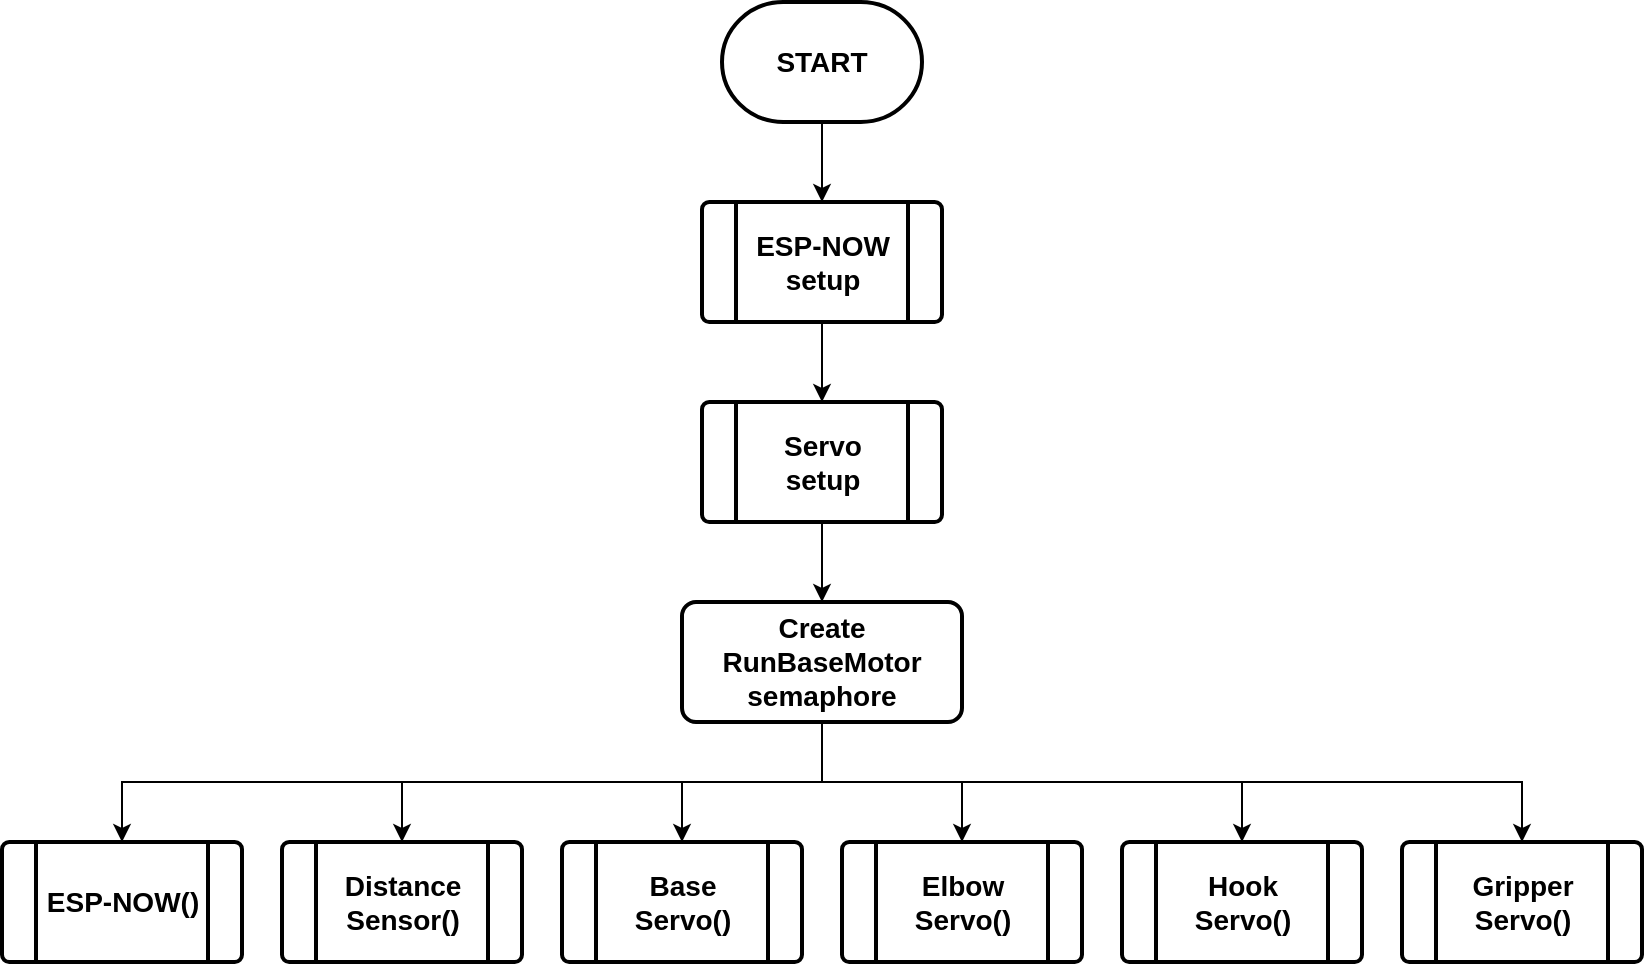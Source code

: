 <mxfile version="24.6.4" type="device" pages="4">
  <diagram name="Main" id="xKO3rOzYl2tXMQn7w2Q7">
    <mxGraphModel dx="1932" dy="654" grid="1" gridSize="10" guides="1" tooltips="1" connect="1" arrows="1" fold="1" page="1" pageScale="1" pageWidth="827" pageHeight="1169" math="0" shadow="0">
      <root>
        <mxCell id="0" />
        <mxCell id="1" parent="0" />
        <mxCell id="D9keEGk7cFVkovoU4lrc-7" style="edgeStyle=orthogonalEdgeStyle;rounded=0;orthogonalLoop=1;jettySize=auto;html=1;entryX=0.5;entryY=0;entryDx=0;entryDy=0;fontSize=14;" edge="1" parent="1" source="D9keEGk7cFVkovoU4lrc-1" target="D9keEGk7cFVkovoU4lrc-2">
          <mxGeometry relative="1" as="geometry" />
        </mxCell>
        <mxCell id="D9keEGk7cFVkovoU4lrc-1" value="&lt;b style=&quot;font-size: 14px;&quot;&gt;START&lt;/b&gt;" style="strokeWidth=2;html=1;shape=mxgraph.flowchart.terminator;whiteSpace=wrap;fontSize=14;" vertex="1" parent="1">
          <mxGeometry x="360" y="300" width="100" height="60" as="geometry" />
        </mxCell>
        <mxCell id="D9keEGk7cFVkovoU4lrc-8" style="edgeStyle=orthogonalEdgeStyle;rounded=0;orthogonalLoop=1;jettySize=auto;html=1;entryX=0.5;entryY=0;entryDx=0;entryDy=0;fontSize=14;" edge="1" parent="1" source="D9keEGk7cFVkovoU4lrc-2" target="D9keEGk7cFVkovoU4lrc-3">
          <mxGeometry relative="1" as="geometry" />
        </mxCell>
        <mxCell id="D9keEGk7cFVkovoU4lrc-2" value="" style="verticalLabelPosition=bottom;verticalAlign=top;html=1;shape=process;whiteSpace=wrap;rounded=1;size=0.14;arcSize=6;strokeWidth=2;fontSize=14;" vertex="1" parent="1">
          <mxGeometry x="350" y="400" width="120" height="60" as="geometry" />
        </mxCell>
        <mxCell id="D9keEGk7cFVkovoU4lrc-11" value="" style="edgeStyle=orthogonalEdgeStyle;rounded=0;orthogonalLoop=1;jettySize=auto;html=1;fontSize=14;" edge="1" parent="1" source="D9keEGk7cFVkovoU4lrc-3" target="D9keEGk7cFVkovoU4lrc-10">
          <mxGeometry relative="1" as="geometry" />
        </mxCell>
        <mxCell id="D9keEGk7cFVkovoU4lrc-3" value="" style="verticalLabelPosition=bottom;verticalAlign=top;html=1;shape=process;whiteSpace=wrap;rounded=1;size=0.14;arcSize=6;strokeWidth=2;fontSize=14;" vertex="1" parent="1">
          <mxGeometry x="350" y="500" width="120" height="60" as="geometry" />
        </mxCell>
        <mxCell id="D9keEGk7cFVkovoU4lrc-5" value="&lt;b style=&quot;font-size: 14px;&quot;&gt;ESP-NOW&lt;/b&gt;&lt;div style=&quot;font-size: 14px;&quot;&gt;&lt;b style=&quot;font-size: 14px;&quot;&gt;setup&lt;/b&gt;&lt;/div&gt;" style="text;html=1;align=center;verticalAlign=middle;resizable=0;points=[];autosize=1;strokeColor=none;fillColor=none;fontSize=14;" vertex="1" parent="1">
          <mxGeometry x="365" y="405" width="90" height="50" as="geometry" />
        </mxCell>
        <mxCell id="D9keEGk7cFVkovoU4lrc-9" value="&lt;b style=&quot;font-size: 14px;&quot;&gt;Servo&lt;/b&gt;&lt;div style=&quot;font-size: 14px;&quot;&gt;&lt;b style=&quot;font-size: 14px;&quot;&gt;setup&lt;/b&gt;&lt;/div&gt;" style="text;html=1;align=center;verticalAlign=middle;resizable=0;points=[];autosize=1;strokeColor=none;fillColor=none;fontSize=14;" vertex="1" parent="1">
          <mxGeometry x="380" y="505" width="60" height="50" as="geometry" />
        </mxCell>
        <mxCell id="D9keEGk7cFVkovoU4lrc-24" style="edgeStyle=orthogonalEdgeStyle;rounded=0;orthogonalLoop=1;jettySize=auto;html=1;" edge="1" parent="1" source="D9keEGk7cFVkovoU4lrc-10" target="D9keEGk7cFVkovoU4lrc-18">
          <mxGeometry relative="1" as="geometry">
            <Array as="points">
              <mxPoint x="410" y="690" />
              <mxPoint x="60" y="690" />
            </Array>
          </mxGeometry>
        </mxCell>
        <mxCell id="D9keEGk7cFVkovoU4lrc-25" style="edgeStyle=orthogonalEdgeStyle;rounded=0;orthogonalLoop=1;jettySize=auto;html=1;entryX=0.5;entryY=0;entryDx=0;entryDy=0;" edge="1" parent="1" source="D9keEGk7cFVkovoU4lrc-10" target="D9keEGk7cFVkovoU4lrc-12">
          <mxGeometry relative="1" as="geometry">
            <Array as="points">
              <mxPoint x="410" y="690" />
              <mxPoint x="200" y="690" />
            </Array>
          </mxGeometry>
        </mxCell>
        <mxCell id="D9keEGk7cFVkovoU4lrc-26" style="edgeStyle=orthogonalEdgeStyle;rounded=0;orthogonalLoop=1;jettySize=auto;html=1;entryX=0.5;entryY=0;entryDx=0;entryDy=0;" edge="1" parent="1" source="D9keEGk7cFVkovoU4lrc-10" target="D9keEGk7cFVkovoU4lrc-14">
          <mxGeometry relative="1" as="geometry" />
        </mxCell>
        <mxCell id="D9keEGk7cFVkovoU4lrc-27" style="edgeStyle=orthogonalEdgeStyle;rounded=0;orthogonalLoop=1;jettySize=auto;html=1;entryX=0.5;entryY=0;entryDx=0;entryDy=0;" edge="1" parent="1" source="D9keEGk7cFVkovoU4lrc-10" target="D9keEGk7cFVkovoU4lrc-15">
          <mxGeometry relative="1" as="geometry" />
        </mxCell>
        <mxCell id="D9keEGk7cFVkovoU4lrc-28" style="edgeStyle=orthogonalEdgeStyle;rounded=0;orthogonalLoop=1;jettySize=auto;html=1;entryX=0.5;entryY=0;entryDx=0;entryDy=0;" edge="1" parent="1" source="D9keEGk7cFVkovoU4lrc-10" target="D9keEGk7cFVkovoU4lrc-16">
          <mxGeometry relative="1" as="geometry">
            <Array as="points">
              <mxPoint x="410" y="690" />
              <mxPoint x="620" y="690" />
            </Array>
          </mxGeometry>
        </mxCell>
        <mxCell id="D9keEGk7cFVkovoU4lrc-29" style="edgeStyle=orthogonalEdgeStyle;rounded=0;orthogonalLoop=1;jettySize=auto;html=1;entryX=0.5;entryY=0;entryDx=0;entryDy=0;" edge="1" parent="1" source="D9keEGk7cFVkovoU4lrc-10" target="D9keEGk7cFVkovoU4lrc-17">
          <mxGeometry relative="1" as="geometry">
            <Array as="points">
              <mxPoint x="410" y="690" />
              <mxPoint x="760" y="690" />
            </Array>
          </mxGeometry>
        </mxCell>
        <mxCell id="D9keEGk7cFVkovoU4lrc-10" value="&lt;b style=&quot;font-size: 14px;&quot;&gt;Create&lt;/b&gt;&lt;div style=&quot;font-size: 14px;&quot;&gt;&lt;b style=&quot;background-color: initial; font-size: 14px;&quot;&gt;RunBaseMotor&lt;/b&gt;&lt;div style=&quot;font-size: 14px;&quot;&gt;&lt;div style=&quot;font-size: 14px;&quot;&gt;&lt;b style=&quot;font-size: 14px;&quot;&gt;semaphore&lt;/b&gt;&lt;/div&gt;&lt;/div&gt;&lt;/div&gt;" style="rounded=1;whiteSpace=wrap;html=1;absoluteArcSize=1;arcSize=14;strokeWidth=2;fontSize=14;" vertex="1" parent="1">
          <mxGeometry x="340" y="600" width="140" height="60" as="geometry" />
        </mxCell>
        <mxCell id="D9keEGk7cFVkovoU4lrc-12" value="" style="verticalLabelPosition=bottom;verticalAlign=top;html=1;shape=process;whiteSpace=wrap;rounded=1;size=0.14;arcSize=6;strokeWidth=2;fontSize=14;" vertex="1" parent="1">
          <mxGeometry x="140" y="720" width="120" height="60" as="geometry" />
        </mxCell>
        <mxCell id="D9keEGk7cFVkovoU4lrc-13" value="&lt;b&gt;Distance&lt;/b&gt;&lt;div&gt;&lt;b&gt;Sensor()&lt;/b&gt;&lt;/div&gt;" style="text;html=1;align=center;verticalAlign=middle;resizable=0;points=[];autosize=1;strokeColor=none;fillColor=none;fontSize=14;" vertex="1" parent="1">
          <mxGeometry x="160" y="725" width="80" height="50" as="geometry" />
        </mxCell>
        <mxCell id="D9keEGk7cFVkovoU4lrc-14" value="" style="verticalLabelPosition=bottom;verticalAlign=top;html=1;shape=process;whiteSpace=wrap;rounded=1;size=0.14;arcSize=6;strokeWidth=2;fontSize=14;" vertex="1" parent="1">
          <mxGeometry x="280" y="720" width="120" height="60" as="geometry" />
        </mxCell>
        <mxCell id="D9keEGk7cFVkovoU4lrc-15" value="" style="verticalLabelPosition=bottom;verticalAlign=top;html=1;shape=process;whiteSpace=wrap;rounded=1;size=0.14;arcSize=6;strokeWidth=2;fontSize=14;" vertex="1" parent="1">
          <mxGeometry x="420" y="720" width="120" height="60" as="geometry" />
        </mxCell>
        <mxCell id="D9keEGk7cFVkovoU4lrc-16" value="" style="verticalLabelPosition=bottom;verticalAlign=top;html=1;shape=process;whiteSpace=wrap;rounded=1;size=0.14;arcSize=6;strokeWidth=2;fontSize=14;" vertex="1" parent="1">
          <mxGeometry x="560" y="720" width="120" height="60" as="geometry" />
        </mxCell>
        <mxCell id="D9keEGk7cFVkovoU4lrc-17" value="" style="verticalLabelPosition=bottom;verticalAlign=top;html=1;shape=process;whiteSpace=wrap;rounded=1;size=0.14;arcSize=6;strokeWidth=2;fontSize=14;" vertex="1" parent="1">
          <mxGeometry x="700" y="720" width="120" height="60" as="geometry" />
        </mxCell>
        <mxCell id="D9keEGk7cFVkovoU4lrc-18" value="" style="verticalLabelPosition=bottom;verticalAlign=top;html=1;shape=process;whiteSpace=wrap;rounded=1;size=0.14;arcSize=6;strokeWidth=2;fontSize=14;" vertex="1" parent="1">
          <mxGeometry y="720" width="120" height="60" as="geometry" />
        </mxCell>
        <mxCell id="D9keEGk7cFVkovoU4lrc-19" value="&lt;b&gt;ESP-NOW()&lt;/b&gt;" style="text;html=1;align=center;verticalAlign=middle;resizable=0;points=[];autosize=1;strokeColor=none;fillColor=none;fontSize=14;" vertex="1" parent="1">
          <mxGeometry x="10" y="735" width="100" height="30" as="geometry" />
        </mxCell>
        <mxCell id="D9keEGk7cFVkovoU4lrc-20" value="&lt;b&gt;Base&lt;/b&gt;&lt;div&gt;&lt;b&gt;Servo()&lt;/b&gt;&lt;/div&gt;" style="text;html=1;align=center;verticalAlign=middle;resizable=0;points=[];autosize=1;strokeColor=none;fillColor=none;fontSize=14;" vertex="1" parent="1">
          <mxGeometry x="305" y="725" width="70" height="50" as="geometry" />
        </mxCell>
        <mxCell id="D9keEGk7cFVkovoU4lrc-21" value="&lt;b&gt;Elbow&lt;/b&gt;&lt;br&gt;&lt;div&gt;&lt;b&gt;Servo()&lt;/b&gt;&lt;/div&gt;" style="text;html=1;align=center;verticalAlign=middle;resizable=0;points=[];autosize=1;strokeColor=none;fillColor=none;fontSize=14;" vertex="1" parent="1">
          <mxGeometry x="445" y="725" width="70" height="50" as="geometry" />
        </mxCell>
        <mxCell id="D9keEGk7cFVkovoU4lrc-22" value="&lt;b&gt;Hook&lt;/b&gt;&lt;br&gt;&lt;div&gt;&lt;b&gt;Servo()&lt;/b&gt;&lt;/div&gt;" style="text;html=1;align=center;verticalAlign=middle;resizable=0;points=[];autosize=1;strokeColor=none;fillColor=none;fontSize=14;" vertex="1" parent="1">
          <mxGeometry x="585" y="725" width="70" height="50" as="geometry" />
        </mxCell>
        <mxCell id="D9keEGk7cFVkovoU4lrc-23" value="&lt;b style=&quot;background-color: initial;&quot;&gt;Gripper&lt;/b&gt;&lt;div&gt;&lt;b style=&quot;background-color: initial;&quot;&gt;Servo()&lt;/b&gt;&lt;/div&gt;" style="text;html=1;align=center;verticalAlign=middle;resizable=0;points=[];autosize=1;strokeColor=none;fillColor=none;fontSize=14;" vertex="1" parent="1">
          <mxGeometry x="725" y="725" width="70" height="50" as="geometry" />
        </mxCell>
      </root>
    </mxGraphModel>
  </diagram>
  <diagram id="pyftqW5s8fSpDRmZvtU1" name="ESP-NOW">
    <mxGraphModel dx="1235" dy="731" grid="1" gridSize="10" guides="1" tooltips="1" connect="1" arrows="1" fold="1" page="1" pageScale="1" pageWidth="827" pageHeight="1169" math="0" shadow="0">
      <root>
        <mxCell id="0" />
        <mxCell id="1" parent="0" />
        <mxCell id="8j7cAGJ4JP_G2FmbRpUq-2" value="" style="edgeStyle=orthogonalEdgeStyle;rounded=0;orthogonalLoop=1;jettySize=auto;html=1;fontStyle=1" edge="1" parent="1" source="OYlkJ668vdw9v9saOo_3-1" target="8j7cAGJ4JP_G2FmbRpUq-1">
          <mxGeometry relative="1" as="geometry" />
        </mxCell>
        <mxCell id="OYlkJ668vdw9v9saOo_3-1" value="&lt;span style=&quot;font-size: 14px;&quot;&gt;START&lt;/span&gt;" style="strokeWidth=2;html=1;shape=mxgraph.flowchart.terminator;whiteSpace=wrap;fontSize=14;fontStyle=1" vertex="1" parent="1">
          <mxGeometry x="360" y="300" width="100" height="60" as="geometry" />
        </mxCell>
        <mxCell id="JedfMRHn5WWlH_3nM1-L-1" value="" style="edgeStyle=orthogonalEdgeStyle;rounded=0;orthogonalLoop=1;jettySize=auto;html=1;" edge="1" parent="1" source="8j7cAGJ4JP_G2FmbRpUq-1" target="rOuWhAsZvQXmJAv6U7t8-1">
          <mxGeometry relative="1" as="geometry" />
        </mxCell>
        <mxCell id="8j7cAGJ4JP_G2FmbRpUq-1" value="Is incoming&lt;div style=&quot;font-size: 14px;&quot;&gt;data from&lt;/div&gt;&lt;div style=&quot;font-size: 14px;&quot;&gt;peer?&lt;/div&gt;" style="strokeWidth=2;html=1;shape=mxgraph.flowchart.decision;whiteSpace=wrap;fontSize=14;fontStyle=1" vertex="1" parent="1">
          <mxGeometry x="340" y="400" width="140" height="140" as="geometry" />
        </mxCell>
        <mxCell id="rOuWhAsZvQXmJAv6U7t8-1" value="Copy incoming&lt;div&gt;peer&amp;nbsp;&lt;span style=&quot;background-color: initial;&quot;&gt;data to&lt;/span&gt;&lt;div&gt;servo_data&amp;nbsp;&lt;span style=&quot;background-color: initial;&quot;&gt;struct&lt;/span&gt;&lt;/div&gt;&lt;/div&gt;" style="rounded=1;whiteSpace=wrap;html=1;absoluteArcSize=1;arcSize=14;strokeWidth=2;fontSize=14;fontStyle=1" vertex="1" parent="1">
          <mxGeometry x="340" y="580" width="140" height="60" as="geometry" />
        </mxCell>
        <mxCell id="JedfMRHn5WWlH_3nM1-L-2" style="edgeStyle=orthogonalEdgeStyle;rounded=0;orthogonalLoop=1;jettySize=auto;html=1;entryX=0.5;entryY=0;entryDx=0;entryDy=0;entryPerimeter=0;" edge="1" parent="1" source="rOuWhAsZvQXmJAv6U7t8-1" target="8j7cAGJ4JP_G2FmbRpUq-1">
          <mxGeometry relative="1" as="geometry">
            <Array as="points">
              <mxPoint x="410" y="670" />
              <mxPoint x="310" y="670" />
              <mxPoint x="310" y="380" />
              <mxPoint x="410" y="380" />
            </Array>
          </mxGeometry>
        </mxCell>
        <mxCell id="JedfMRHn5WWlH_3nM1-L-3" value="Yes" style="text;html=1;align=center;verticalAlign=middle;resizable=0;points=[];autosize=1;strokeColor=none;fillColor=none;fontSize=14;fontStyle=1" vertex="1" parent="1">
          <mxGeometry x="400" y="540" width="50" height="30" as="geometry" />
        </mxCell>
        <mxCell id="JedfMRHn5WWlH_3nM1-L-5" value="No" style="text;html=1;align=center;verticalAlign=middle;resizable=0;points=[];autosize=1;strokeColor=none;fillColor=none;fontSize=14;fontStyle=1" vertex="1" parent="1">
          <mxGeometry x="470" y="440" width="40" height="30" as="geometry" />
        </mxCell>
        <mxCell id="JedfMRHn5WWlH_3nM1-L-6" style="edgeStyle=orthogonalEdgeStyle;rounded=0;orthogonalLoop=1;jettySize=auto;html=1;entryX=0.5;entryY=0;entryDx=0;entryDy=0;entryPerimeter=0;" edge="1" parent="1" source="8j7cAGJ4JP_G2FmbRpUq-1" target="8j7cAGJ4JP_G2FmbRpUq-1">
          <mxGeometry relative="1" as="geometry">
            <Array as="points">
              <mxPoint x="510" y="470" />
              <mxPoint x="510" y="670" />
              <mxPoint x="310" y="670" />
              <mxPoint x="310" y="380" />
              <mxPoint x="410" y="380" />
            </Array>
          </mxGeometry>
        </mxCell>
        <mxCell id="MlyzCUx2rXP4WXw0xUi5-1" value="&lt;span style=&quot;font-size: 14px;&quot;&gt;END&lt;/span&gt;" style="strokeWidth=2;html=1;shape=mxgraph.flowchart.terminator;whiteSpace=wrap;fontSize=14;fontStyle=1" vertex="1" parent="1">
          <mxGeometry x="360" y="690" width="100" height="60" as="geometry" />
        </mxCell>
        <mxCell id="MlyzCUx2rXP4WXw0xUi5-2" style="edgeStyle=orthogonalEdgeStyle;rounded=0;orthogonalLoop=1;jettySize=auto;html=1;entryX=0.5;entryY=0;entryDx=0;entryDy=0;entryPerimeter=0;" edge="1" parent="1" source="rOuWhAsZvQXmJAv6U7t8-1" target="MlyzCUx2rXP4WXw0xUi5-1">
          <mxGeometry relative="1" as="geometry" />
        </mxCell>
      </root>
    </mxGraphModel>
  </diagram>
  <diagram id="StxFhEVG1Lx6bNdim7Sl" name="DistanceSensor()">
    <mxGraphModel dx="1500" dy="887" grid="1" gridSize="10" guides="1" tooltips="1" connect="1" arrows="1" fold="1" page="1" pageScale="1" pageWidth="827" pageHeight="1169" math="0" shadow="0">
      <root>
        <mxCell id="0" />
        <mxCell id="1" parent="0" />
        <mxCell id="5V0KpU31cU2A9v4-Y0tW-3" value="" style="edgeStyle=orthogonalEdgeStyle;rounded=0;orthogonalLoop=1;jettySize=auto;html=1;fontSize=14;" edge="1" parent="1" source="CI8wZpLLGGy0GNz9B1VL-1" target="5V0KpU31cU2A9v4-Y0tW-2">
          <mxGeometry relative="1" as="geometry" />
        </mxCell>
        <mxCell id="CI8wZpLLGGy0GNz9B1VL-1" value="&lt;span style=&quot;font-size: 14px;&quot;&gt;START&lt;/span&gt;" style="strokeWidth=2;html=1;shape=mxgraph.flowchart.terminator;whiteSpace=wrap;fontSize=14;fontStyle=1" vertex="1" parent="1">
          <mxGeometry x="360" y="300" width="100" height="60" as="geometry" />
        </mxCell>
        <mxCell id="5V0KpU31cU2A9v4-Y0tW-5" value="" style="edgeStyle=orthogonalEdgeStyle;rounded=0;orthogonalLoop=1;jettySize=auto;html=1;fontSize=14;" edge="1" parent="1" source="5V0KpU31cU2A9v4-Y0tW-2" target="5V0KpU31cU2A9v4-Y0tW-4">
          <mxGeometry relative="1" as="geometry" />
        </mxCell>
        <mxCell id="5V0KpU31cU2A9v4-Y0tW-2" value="Read ultrasonic&lt;div style=&quot;font-size: 14px;&quot;&gt;sensor data&lt;/div&gt;" style="shape=parallelogram;html=1;strokeWidth=2;perimeter=parallelogramPerimeter;whiteSpace=wrap;rounded=1;arcSize=12;size=0.23;fontSize=14;fontStyle=1" vertex="1" parent="1">
          <mxGeometry x="332" y="400" width="156" height="70" as="geometry" />
        </mxCell>
        <mxCell id="5V0KpU31cU2A9v4-Y0tW-7" value="" style="edgeStyle=orthogonalEdgeStyle;rounded=0;orthogonalLoop=1;jettySize=auto;html=1;fontSize=14;" edge="1" parent="1" source="5V0KpU31cU2A9v4-Y0tW-4" target="5V0KpU31cU2A9v4-Y0tW-6">
          <mxGeometry relative="1" as="geometry" />
        </mxCell>
        <mxCell id="5V0KpU31cU2A9v4-Y0tW-4" value="Assign&lt;div style=&quot;font-size: 14px;&quot;&gt;distance&amp;nbsp;&lt;span style=&quot;background-color: initial; font-size: 14px;&quot;&gt;data to&lt;/span&gt;&lt;div style=&quot;font-size: 14px;&quot;&gt;actuator_data&lt;/div&gt;&lt;/div&gt;&lt;div style=&quot;font-size: 14px;&quot;&gt;struct&lt;/div&gt;" style="shape=parallelogram;html=1;strokeWidth=2;perimeter=parallelogramPerimeter;whiteSpace=wrap;rounded=1;arcSize=12;size=0.23;fontSize=14;fontStyle=1" vertex="1" parent="1">
          <mxGeometry x="332" y="514.5" width="156" height="75.5" as="geometry" />
        </mxCell>
        <mxCell id="5V0KpU31cU2A9v4-Y0tW-9" value="" style="edgeStyle=orthogonalEdgeStyle;rounded=0;orthogonalLoop=1;jettySize=auto;html=1;" edge="1" parent="1" source="5V0KpU31cU2A9v4-Y0tW-6" target="5V0KpU31cU2A9v4-Y0tW-8">
          <mxGeometry relative="1" as="geometry" />
        </mxCell>
        <mxCell id="U6btFtRYRQWYnlTOmBDz-2" style="edgeStyle=orthogonalEdgeStyle;rounded=0;orthogonalLoop=1;jettySize=auto;html=1;" edge="1" parent="1" source="5V0KpU31cU2A9v4-Y0tW-6" target="5V0KpU31cU2A9v4-Y0tW-10">
          <mxGeometry relative="1" as="geometry">
            <Array as="points">
              <mxPoint x="490" y="680" />
              <mxPoint x="490" y="850" />
              <mxPoint x="410" y="850" />
            </Array>
          </mxGeometry>
        </mxCell>
        <mxCell id="5V0KpU31cU2A9v4-Y0tW-6" value="Is&lt;div&gt;distance&lt;/div&gt;&lt;div&gt;&amp;gt;=5?&lt;/div&gt;" style="strokeWidth=2;html=1;shape=mxgraph.flowchart.decision;whiteSpace=wrap;fontSize=14;fontStyle=1" vertex="1" parent="1">
          <mxGeometry x="360" y="630" width="100" height="100" as="geometry" />
        </mxCell>
        <mxCell id="5V0KpU31cU2A9v4-Y0tW-11" value="" style="edgeStyle=orthogonalEdgeStyle;rounded=0;orthogonalLoop=1;jettySize=auto;html=1;" edge="1" parent="1" source="5V0KpU31cU2A9v4-Y0tW-8" target="5V0KpU31cU2A9v4-Y0tW-10">
          <mxGeometry relative="1" as="geometry" />
        </mxCell>
        <mxCell id="5V0KpU31cU2A9v4-Y0tW-8" value="Give RunBaseMotor&lt;div style=&quot;font-size: 14px;&quot;&gt;semaphore&lt;/div&gt;" style="rounded=1;whiteSpace=wrap;html=1;absoluteArcSize=1;arcSize=14;strokeWidth=2;fontSize=14;fontStyle=1" vertex="1" parent="1">
          <mxGeometry x="355" y="770" width="110" height="60" as="geometry" />
        </mxCell>
        <mxCell id="0oqXLfnbfdzYKCjp8ex7-2" value="" style="edgeStyle=orthogonalEdgeStyle;rounded=0;orthogonalLoop=1;jettySize=auto;html=1;" edge="1" parent="1" source="5V0KpU31cU2A9v4-Y0tW-10" target="0oqXLfnbfdzYKCjp8ex7-1">
          <mxGeometry relative="1" as="geometry" />
        </mxCell>
        <mxCell id="5V0KpU31cU2A9v4-Y0tW-10" value="Send actuator_data&lt;div&gt;data struct to peer&lt;/div&gt;" style="rounded=1;whiteSpace=wrap;html=1;absoluteArcSize=1;arcSize=14;strokeWidth=2;fontSize=14;fontStyle=1" vertex="1" parent="1">
          <mxGeometry x="340" y="870" width="140" height="60" as="geometry" />
        </mxCell>
        <mxCell id="U6btFtRYRQWYnlTOmBDz-1" value="Yes" style="text;html=1;align=center;verticalAlign=middle;resizable=0;points=[];autosize=1;strokeColor=none;fillColor=none;fontSize=14;fontStyle=1" vertex="1" parent="1">
          <mxGeometry x="400" y="730" width="50" height="30" as="geometry" />
        </mxCell>
        <mxCell id="U6btFtRYRQWYnlTOmBDz-3" value="No" style="text;html=1;align=center;verticalAlign=middle;resizable=0;points=[];autosize=1;strokeColor=none;fillColor=none;fontSize=14;fontStyle=1" vertex="1" parent="1">
          <mxGeometry x="450" y="650" width="40" height="30" as="geometry" />
        </mxCell>
        <mxCell id="OJE0rd-1i_CfzkKCI-NE-2" value="&lt;span style=&quot;font-size: 14px;&quot;&gt;END&lt;/span&gt;" style="strokeWidth=2;html=1;shape=mxgraph.flowchart.terminator;whiteSpace=wrap;fontSize=14;fontStyle=1" vertex="1" parent="1">
          <mxGeometry x="360" y="1060" width="100" height="60" as="geometry" />
        </mxCell>
        <mxCell id="0oqXLfnbfdzYKCjp8ex7-3" style="edgeStyle=orthogonalEdgeStyle;rounded=0;orthogonalLoop=1;jettySize=auto;html=1;entryX=0.5;entryY=0;entryDx=0;entryDy=0;" edge="1" parent="1" source="0oqXLfnbfdzYKCjp8ex7-1" target="5V0KpU31cU2A9v4-Y0tW-2">
          <mxGeometry relative="1" as="geometry">
            <Array as="points">
              <mxPoint x="410" y="1040" />
              <mxPoint x="310" y="1040" />
              <mxPoint x="310" y="380" />
              <mxPoint x="410" y="380" />
            </Array>
          </mxGeometry>
        </mxCell>
        <mxCell id="0oqXLfnbfdzYKCjp8ex7-1" value="vTask delay&lt;div&gt;100 ms&lt;/div&gt;" style="rounded=1;whiteSpace=wrap;html=1;absoluteArcSize=1;arcSize=14;strokeWidth=2;fontSize=14;fontStyle=1" vertex="1" parent="1">
          <mxGeometry x="357.5" y="970" width="105" height="50" as="geometry" />
        </mxCell>
        <mxCell id="0oqXLfnbfdzYKCjp8ex7-4" style="edgeStyle=orthogonalEdgeStyle;rounded=0;orthogonalLoop=1;jettySize=auto;html=1;entryX=0.5;entryY=0;entryDx=0;entryDy=0;entryPerimeter=0;" edge="1" parent="1" source="0oqXLfnbfdzYKCjp8ex7-1" target="OJE0rd-1i_CfzkKCI-NE-2">
          <mxGeometry relative="1" as="geometry" />
        </mxCell>
      </root>
    </mxGraphModel>
  </diagram>
  <diagram id="4fvNV4gAfndPWEFbVHIk" name="BaseServo()">
    <mxGraphModel dx="875" dy="518" grid="1" gridSize="10" guides="1" tooltips="1" connect="1" arrows="1" fold="1" page="1" pageScale="1" pageWidth="827" pageHeight="1169" math="0" shadow="0">
      <root>
        <mxCell id="0" />
        <mxCell id="1" parent="0" />
        <mxCell id="b2iHJd4WAB6qMeRF8SQr-2" value="" style="edgeStyle=orthogonalEdgeStyle;rounded=0;orthogonalLoop=1;jettySize=auto;html=1;" edge="1" parent="1" source="MKgIpOId3XAI_poeY2sG-1" target="b2iHJd4WAB6qMeRF8SQr-1">
          <mxGeometry relative="1" as="geometry" />
        </mxCell>
        <mxCell id="MKgIpOId3XAI_poeY2sG-1" value="&lt;span style=&quot;font-size: 14px;&quot;&gt;START&lt;/span&gt;" style="strokeWidth=2;html=1;shape=mxgraph.flowchart.terminator;whiteSpace=wrap;fontSize=14;fontStyle=1" vertex="1" parent="1">
          <mxGeometry x="360" y="300" width="100" height="60" as="geometry" />
        </mxCell>
        <mxCell id="Np4BSXZQGBNXwza5c6hX-2" value="" style="edgeStyle=orthogonalEdgeStyle;rounded=0;orthogonalLoop=1;jettySize=auto;html=1;" edge="1" parent="1" source="b2iHJd4WAB6qMeRF8SQr-1" target="Np4BSXZQGBNXwza5c6hX-1">
          <mxGeometry relative="1" as="geometry" />
        </mxCell>
        <mxCell id="b2iHJd4WAB6qMeRF8SQr-1" value="&lt;font style=&quot;font-size: 14px;&quot;&gt;Is&lt;/font&gt;&lt;div style=&quot;&quot;&gt;&lt;font style=&quot;font-size: 14px;&quot;&gt;RunBaseMotor&lt;/font&gt;&lt;/div&gt;&lt;div style=&quot;&quot;&gt;&lt;font style=&quot;font-size: 14px;&quot;&gt;semaphore&lt;/font&gt;&lt;/div&gt;&lt;div style=&quot;&quot;&gt;&lt;font style=&quot;font-size: 14px;&quot;&gt;available?&lt;/font&gt;&lt;/div&gt;" style="strokeWidth=2;html=1;shape=mxgraph.flowchart.decision;whiteSpace=wrap;fontSize=14;fontStyle=1" vertex="1" parent="1">
          <mxGeometry x="340" y="400" width="140" height="140" as="geometry" />
        </mxCell>
        <mxCell id="wpDsllR-ZpQIFYUx-I7i-2" value="" style="edgeStyle=orthogonalEdgeStyle;rounded=0;orthogonalLoop=1;jettySize=auto;html=1;" edge="1" parent="1" source="Np4BSXZQGBNXwza5c6hX-1" target="wpDsllR-ZpQIFYUx-I7i-1">
          <mxGeometry relative="1" as="geometry" />
        </mxCell>
        <mxCell id="Np4BSXZQGBNXwza5c6hX-1" value="Write servo with&lt;div&gt;base variable value from servo_data struct&lt;/div&gt;" style="rounded=1;whiteSpace=wrap;html=1;absoluteArcSize=1;arcSize=14;strokeWidth=2;fontSize=14;fontStyle=1" vertex="1" parent="1">
          <mxGeometry x="320" y="580" width="180" height="60" as="geometry" />
        </mxCell>
        <mxCell id="B06-PBBeHGta0nCqZB6C-1" value="Yes" style="text;html=1;align=center;verticalAlign=middle;resizable=0;points=[];autosize=1;strokeColor=none;fillColor=none;fontSize=14;fontStyle=1" vertex="1" parent="1">
          <mxGeometry x="400" y="540" width="50" height="30" as="geometry" />
        </mxCell>
        <mxCell id="wpDsllR-ZpQIFYUx-I7i-1" value="vTask delay&lt;div&gt;10 ms&lt;/div&gt;" style="rounded=1;whiteSpace=wrap;html=1;absoluteArcSize=1;arcSize=14;strokeWidth=2;fontSize=14;fontStyle=1" vertex="1" parent="1">
          <mxGeometry x="357.5" y="680" width="105" height="50" as="geometry" />
        </mxCell>
        <mxCell id="wpDsllR-ZpQIFYUx-I7i-4" style="edgeStyle=orthogonalEdgeStyle;rounded=0;orthogonalLoop=1;jettySize=auto;html=1;entryX=0.5;entryY=0;entryDx=0;entryDy=0;entryPerimeter=0;" edge="1" parent="1" source="wpDsllR-ZpQIFYUx-I7i-1" target="b2iHJd4WAB6qMeRF8SQr-1">
          <mxGeometry relative="1" as="geometry">
            <Array as="points">
              <mxPoint x="410" y="750" />
              <mxPoint x="290" y="750" />
              <mxPoint x="290" y="380" />
              <mxPoint x="410" y="380" />
            </Array>
          </mxGeometry>
        </mxCell>
        <mxCell id="wpDsllR-ZpQIFYUx-I7i-5" value="END" style="strokeWidth=2;html=1;shape=mxgraph.flowchart.terminator;whiteSpace=wrap;fontSize=14;fontStyle=1" vertex="1" parent="1">
          <mxGeometry x="360" y="770" width="100" height="60" as="geometry" />
        </mxCell>
        <mxCell id="wpDsllR-ZpQIFYUx-I7i-6" style="edgeStyle=orthogonalEdgeStyle;rounded=0;orthogonalLoop=1;jettySize=auto;html=1;entryX=0.5;entryY=0;entryDx=0;entryDy=0;entryPerimeter=0;" edge="1" parent="1" source="wpDsllR-ZpQIFYUx-I7i-1" target="wpDsllR-ZpQIFYUx-I7i-5">
          <mxGeometry relative="1" as="geometry" />
        </mxCell>
        <mxCell id="WVpxiC63PEE95cElh-CU-1" value="No" style="text;html=1;align=center;verticalAlign=middle;resizable=0;points=[];autosize=1;strokeColor=none;fillColor=none;fontSize=14;fontStyle=1" vertex="1" parent="1">
          <mxGeometry x="470" y="440" width="40" height="30" as="geometry" />
        </mxCell>
        <mxCell id="p9_lAjflAkXMwmxrp2Tw-1" style="edgeStyle=orthogonalEdgeStyle;rounded=0;orthogonalLoop=1;jettySize=auto;html=1;entryX=0.5;entryY=0;entryDx=0;entryDy=0;entryPerimeter=0;" edge="1" parent="1" source="b2iHJd4WAB6qMeRF8SQr-1" target="b2iHJd4WAB6qMeRF8SQr-1">
          <mxGeometry relative="1" as="geometry">
            <Array as="points">
              <mxPoint x="520" y="470" />
              <mxPoint x="520" y="750" />
              <mxPoint x="290" y="750" />
              <mxPoint x="290" y="380" />
              <mxPoint x="410" y="380" />
            </Array>
          </mxGeometry>
        </mxCell>
      </root>
    </mxGraphModel>
  </diagram>
</mxfile>
